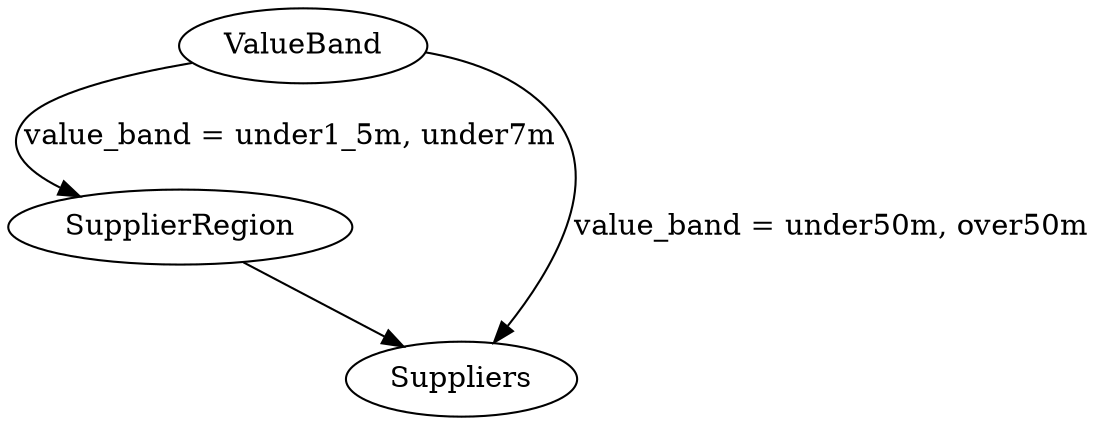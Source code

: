 digraph {
  SupplierRegion -> Suppliers;
  ValueBand -> SupplierRegion [label="value_band = under1_5m, under7m"];
  ValueBand -> Suppliers [label="value_band = under50m, over50m"];
}
